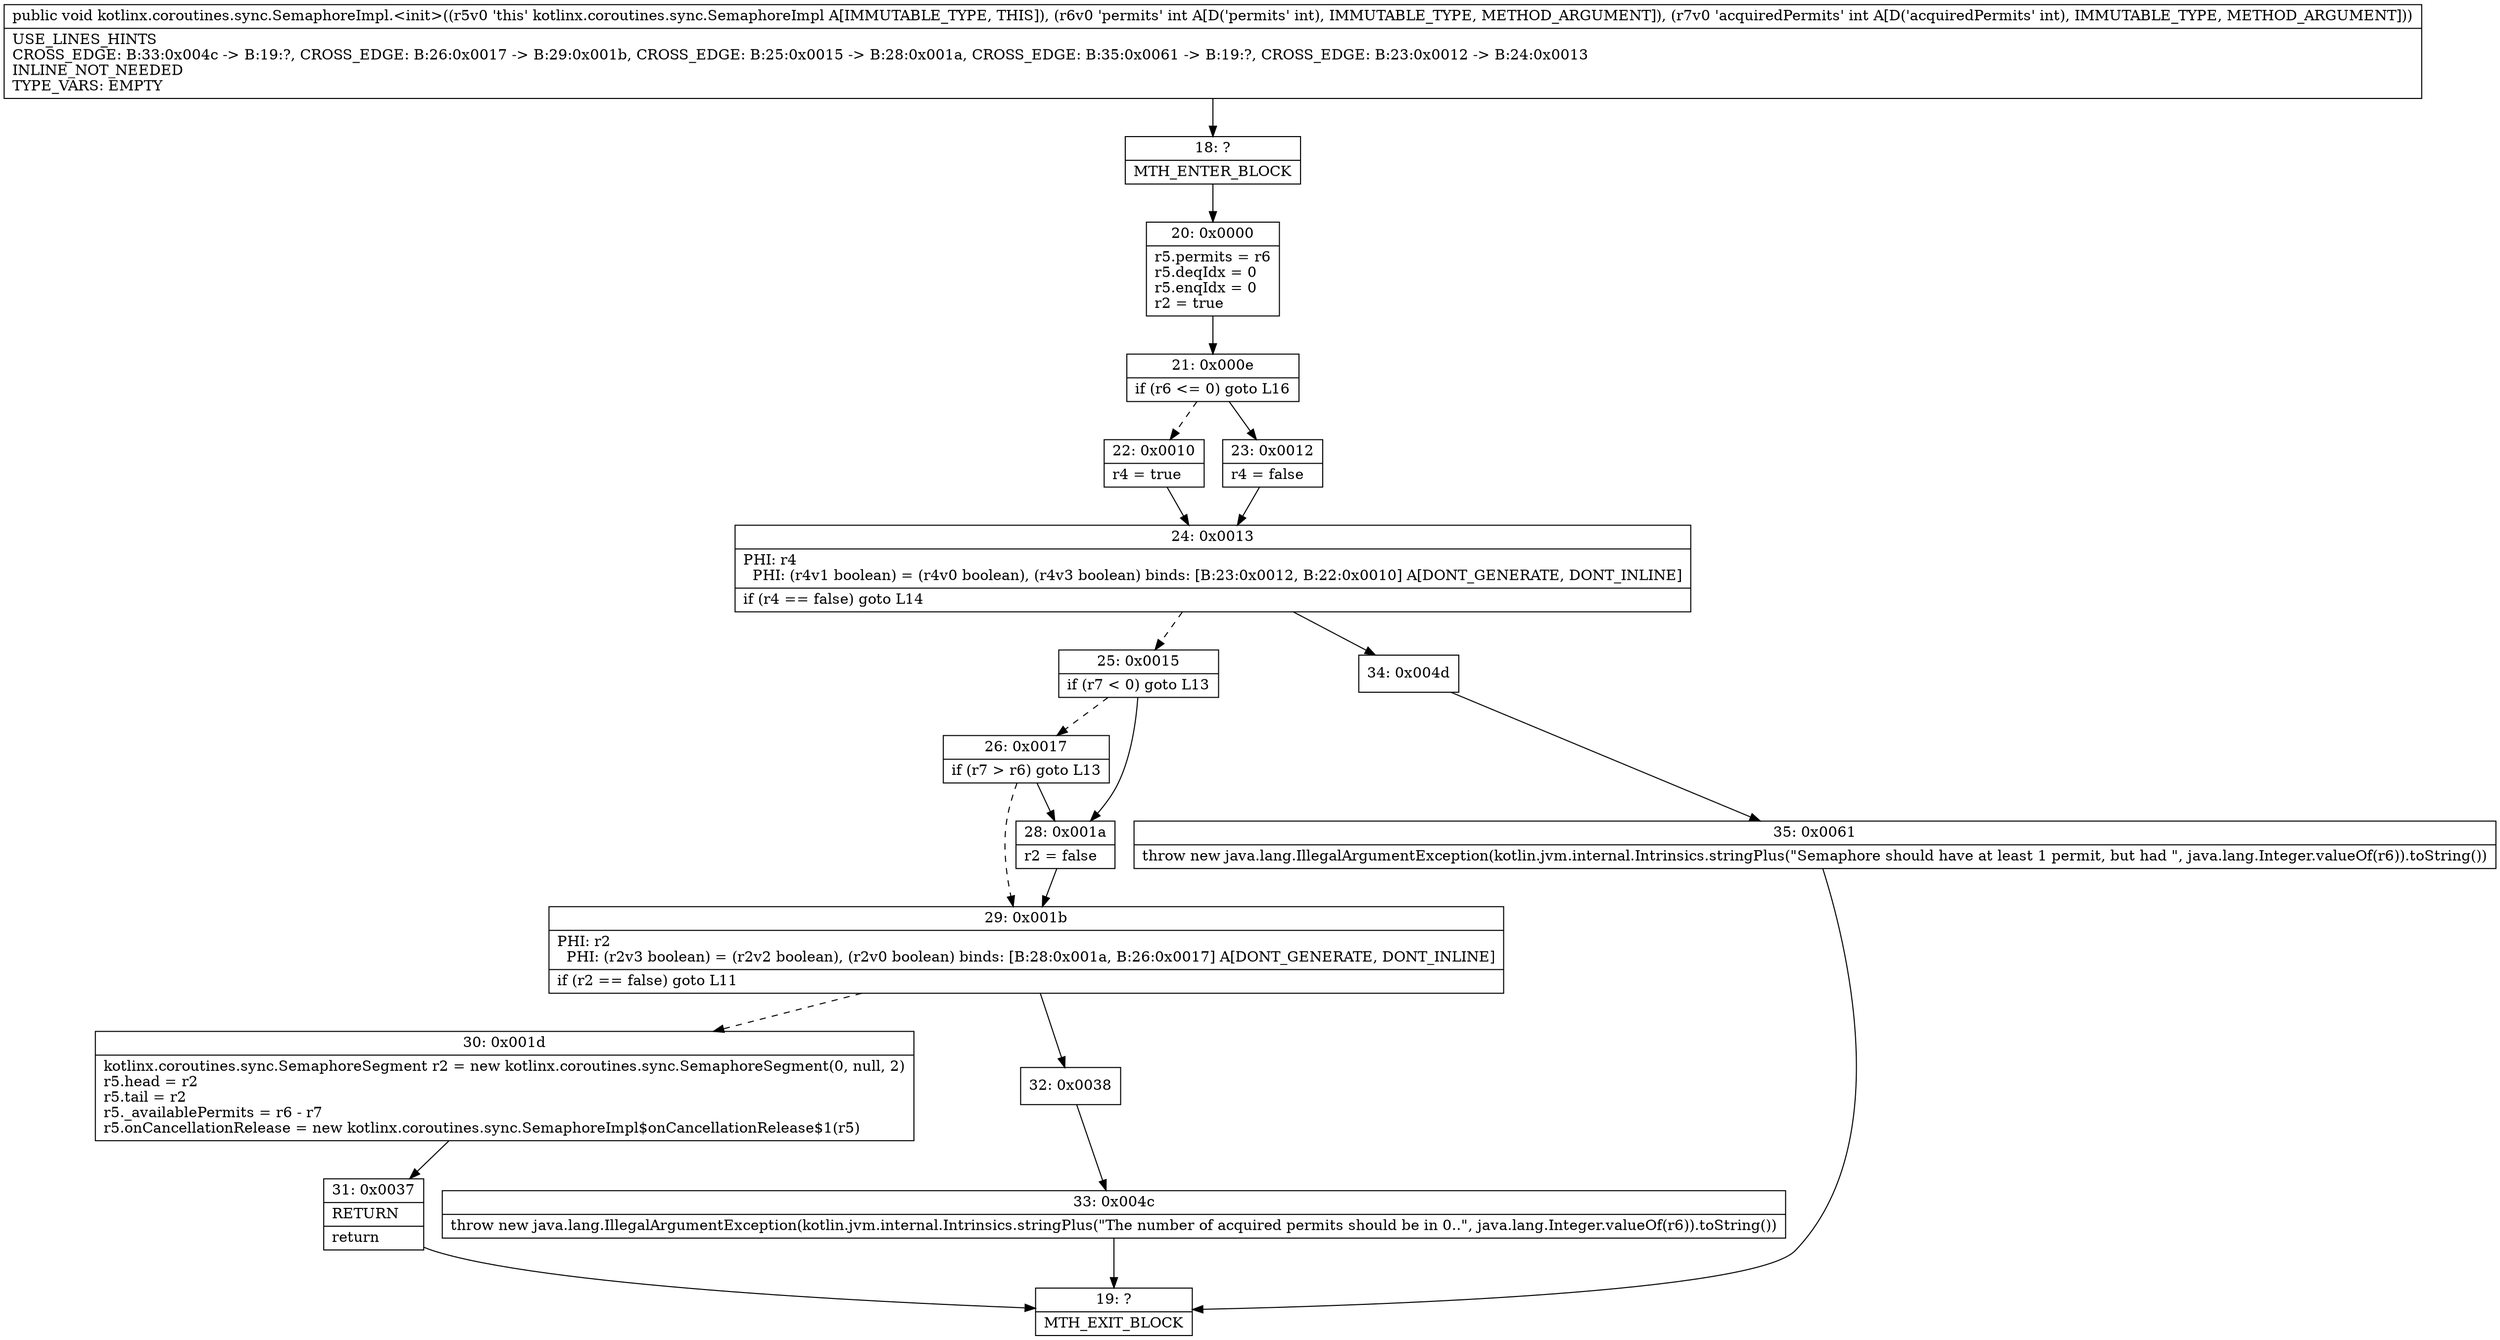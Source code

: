 digraph "CFG forkotlinx.coroutines.sync.SemaphoreImpl.\<init\>(II)V" {
Node_18 [shape=record,label="{18\:\ ?|MTH_ENTER_BLOCK\l}"];
Node_20 [shape=record,label="{20\:\ 0x0000|r5.permits = r6\lr5.deqIdx = 0\lr5.enqIdx = 0\lr2 = true\l}"];
Node_21 [shape=record,label="{21\:\ 0x000e|if (r6 \<= 0) goto L16\l}"];
Node_22 [shape=record,label="{22\:\ 0x0010|r4 = true\l}"];
Node_24 [shape=record,label="{24\:\ 0x0013|PHI: r4 \l  PHI: (r4v1 boolean) = (r4v0 boolean), (r4v3 boolean) binds: [B:23:0x0012, B:22:0x0010] A[DONT_GENERATE, DONT_INLINE]\l|if (r4 == false) goto L14\l}"];
Node_25 [shape=record,label="{25\:\ 0x0015|if (r7 \< 0) goto L13\l}"];
Node_26 [shape=record,label="{26\:\ 0x0017|if (r7 \> r6) goto L13\l}"];
Node_29 [shape=record,label="{29\:\ 0x001b|PHI: r2 \l  PHI: (r2v3 boolean) = (r2v2 boolean), (r2v0 boolean) binds: [B:28:0x001a, B:26:0x0017] A[DONT_GENERATE, DONT_INLINE]\l|if (r2 == false) goto L11\l}"];
Node_30 [shape=record,label="{30\:\ 0x001d|kotlinx.coroutines.sync.SemaphoreSegment r2 = new kotlinx.coroutines.sync.SemaphoreSegment(0, null, 2)\lr5.head = r2\lr5.tail = r2\lr5._availablePermits = r6 \- r7\lr5.onCancellationRelease = new kotlinx.coroutines.sync.SemaphoreImpl$onCancellationRelease$1(r5)\l}"];
Node_31 [shape=record,label="{31\:\ 0x0037|RETURN\l|return\l}"];
Node_19 [shape=record,label="{19\:\ ?|MTH_EXIT_BLOCK\l}"];
Node_32 [shape=record,label="{32\:\ 0x0038}"];
Node_33 [shape=record,label="{33\:\ 0x004c|throw new java.lang.IllegalArgumentException(kotlin.jvm.internal.Intrinsics.stringPlus(\"The number of acquired permits should be in 0..\", java.lang.Integer.valueOf(r6)).toString())\l}"];
Node_28 [shape=record,label="{28\:\ 0x001a|r2 = false\l}"];
Node_34 [shape=record,label="{34\:\ 0x004d}"];
Node_35 [shape=record,label="{35\:\ 0x0061|throw new java.lang.IllegalArgumentException(kotlin.jvm.internal.Intrinsics.stringPlus(\"Semaphore should have at least 1 permit, but had \", java.lang.Integer.valueOf(r6)).toString())\l}"];
Node_23 [shape=record,label="{23\:\ 0x0012|r4 = false\l}"];
MethodNode[shape=record,label="{public void kotlinx.coroutines.sync.SemaphoreImpl.\<init\>((r5v0 'this' kotlinx.coroutines.sync.SemaphoreImpl A[IMMUTABLE_TYPE, THIS]), (r6v0 'permits' int A[D('permits' int), IMMUTABLE_TYPE, METHOD_ARGUMENT]), (r7v0 'acquiredPermits' int A[D('acquiredPermits' int), IMMUTABLE_TYPE, METHOD_ARGUMENT]))  | USE_LINES_HINTS\lCROSS_EDGE: B:33:0x004c \-\> B:19:?, CROSS_EDGE: B:26:0x0017 \-\> B:29:0x001b, CROSS_EDGE: B:25:0x0015 \-\> B:28:0x001a, CROSS_EDGE: B:35:0x0061 \-\> B:19:?, CROSS_EDGE: B:23:0x0012 \-\> B:24:0x0013\lINLINE_NOT_NEEDED\lTYPE_VARS: EMPTY\l}"];
MethodNode -> Node_18;Node_18 -> Node_20;
Node_20 -> Node_21;
Node_21 -> Node_22[style=dashed];
Node_21 -> Node_23;
Node_22 -> Node_24;
Node_24 -> Node_25[style=dashed];
Node_24 -> Node_34;
Node_25 -> Node_26[style=dashed];
Node_25 -> Node_28;
Node_26 -> Node_28;
Node_26 -> Node_29[style=dashed];
Node_29 -> Node_30[style=dashed];
Node_29 -> Node_32;
Node_30 -> Node_31;
Node_31 -> Node_19;
Node_32 -> Node_33;
Node_33 -> Node_19;
Node_28 -> Node_29;
Node_34 -> Node_35;
Node_35 -> Node_19;
Node_23 -> Node_24;
}

